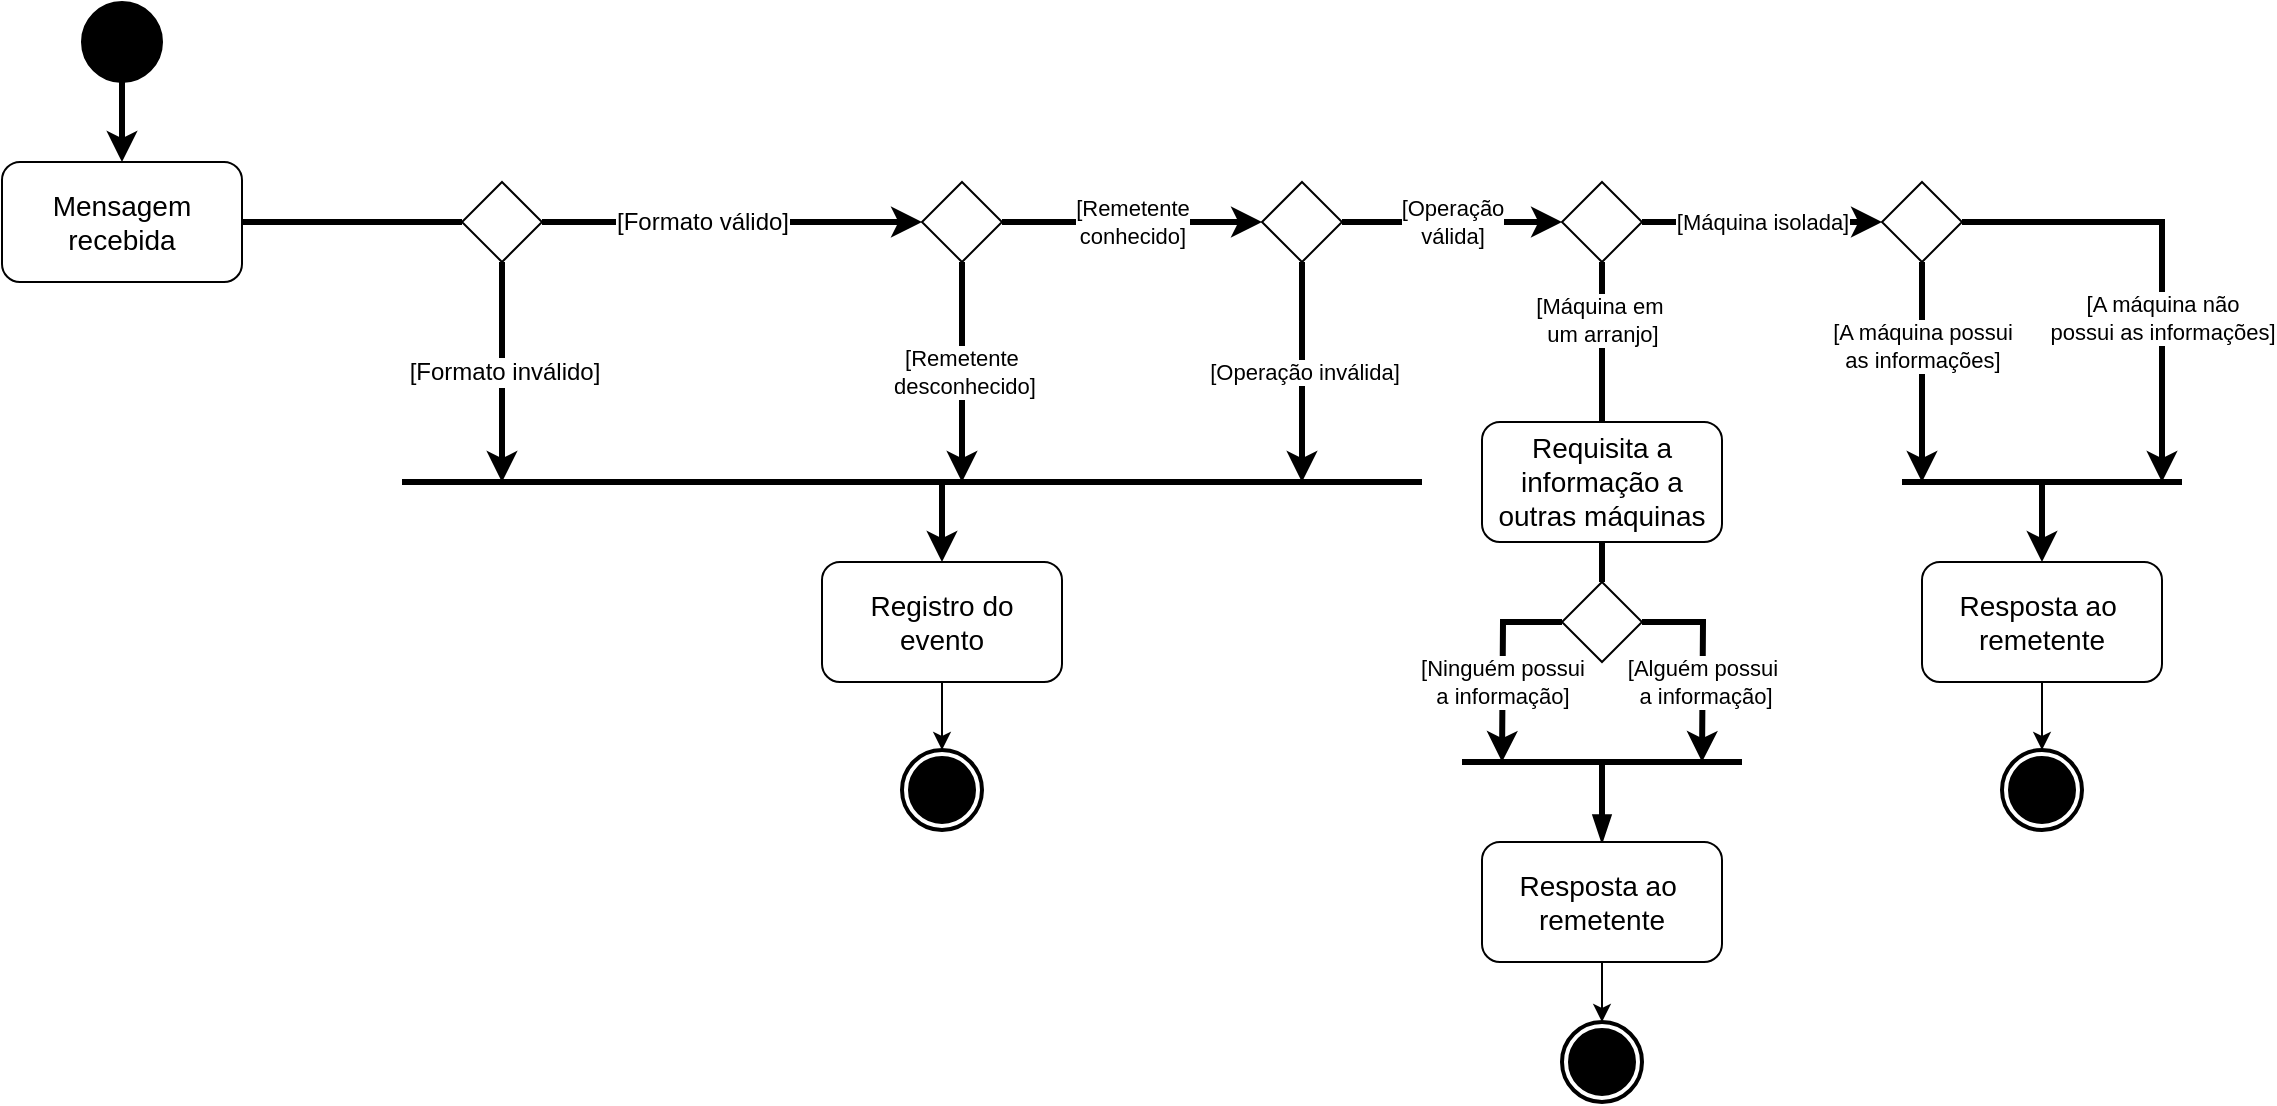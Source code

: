 <mxfile version="21.3.5" type="device">
  <diagram id="6a731a19-8d31-9384-78a2-239565b7b9f0" name="Page-1">
    <mxGraphModel dx="1404" dy="898" grid="1" gridSize="10" guides="1" tooltips="1" connect="1" arrows="1" fold="1" page="1" pageScale="1" pageWidth="1169" pageHeight="827" background="none" math="0" shadow="0">
      <root>
        <mxCell id="0" />
        <mxCell id="1" parent="0" />
        <mxCell id="jZNgXRMAR-QyzdiI5EhI-145" style="edgeStyle=orthogonalEdgeStyle;rounded=0;orthogonalLoop=1;jettySize=auto;html=1;entryX=0.5;entryY=0;entryDx=0;entryDy=0;strokeWidth=3;" edge="1" parent="1" source="jZNgXRMAR-QyzdiI5EhI-143" target="jZNgXRMAR-QyzdiI5EhI-144">
          <mxGeometry relative="1" as="geometry" />
        </mxCell>
        <mxCell id="jZNgXRMAR-QyzdiI5EhI-143" value="" style="ellipse;whiteSpace=wrap;html=1;aspect=fixed;strokeColor=#000000;fillColor=#000000;" vertex="1" parent="1">
          <mxGeometry x="80" y="40" width="40" height="40" as="geometry" />
        </mxCell>
        <mxCell id="jZNgXRMAR-QyzdiI5EhI-147" style="edgeStyle=orthogonalEdgeStyle;rounded=0;orthogonalLoop=1;jettySize=auto;html=1;entryX=0;entryY=0.5;entryDx=0;entryDy=0;strokeWidth=3;endArrow=none;endFill=0;" edge="1" parent="1" source="jZNgXRMAR-QyzdiI5EhI-144" target="jZNgXRMAR-QyzdiI5EhI-146">
          <mxGeometry relative="1" as="geometry" />
        </mxCell>
        <mxCell id="jZNgXRMAR-QyzdiI5EhI-144" value="Mensagem recebida" style="rounded=1;whiteSpace=wrap;html=1;fontSize=14;" vertex="1" parent="1">
          <mxGeometry x="40" y="120" width="120" height="60" as="geometry" />
        </mxCell>
        <mxCell id="jZNgXRMAR-QyzdiI5EhI-150" value="[Formato inválido]" style="edgeStyle=orthogonalEdgeStyle;rounded=0;orthogonalLoop=1;jettySize=auto;html=1;entryX=0.5;entryY=0;entryDx=0;entryDy=0;strokeWidth=3;fontSize=12;exitX=0.5;exitY=1;exitDx=0;exitDy=0;" edge="1" parent="1" source="jZNgXRMAR-QyzdiI5EhI-146">
          <mxGeometry relative="1" as="geometry">
            <mxPoint x="290" y="280" as="targetPoint" />
          </mxGeometry>
        </mxCell>
        <mxCell id="jZNgXRMAR-QyzdiI5EhI-152" value="[Formato válido]" style="edgeStyle=orthogonalEdgeStyle;rounded=0;orthogonalLoop=1;jettySize=auto;html=1;entryX=0;entryY=0.5;entryDx=0;entryDy=0;fontSize=12;strokeWidth=3;exitX=1;exitY=0.5;exitDx=0;exitDy=0;" edge="1" parent="1" source="jZNgXRMAR-QyzdiI5EhI-146" target="jZNgXRMAR-QyzdiI5EhI-155">
          <mxGeometry x="-0.158" relative="1" as="geometry">
            <mxPoint x="100" y="354" as="targetPoint" />
            <mxPoint as="offset" />
          </mxGeometry>
        </mxCell>
        <mxCell id="jZNgXRMAR-QyzdiI5EhI-146" value="" style="rhombus;whiteSpace=wrap;html=1;" vertex="1" parent="1">
          <mxGeometry x="270" y="130" width="40" height="40" as="geometry" />
        </mxCell>
        <mxCell id="jZNgXRMAR-QyzdiI5EhI-159" value="[Remetente&amp;nbsp;&lt;br&gt;desconhecido]" style="edgeStyle=orthogonalEdgeStyle;rounded=0;orthogonalLoop=1;jettySize=auto;html=1;entryX=0.5;entryY=0;entryDx=0;entryDy=0;strokeWidth=3;exitX=0.5;exitY=1;exitDx=0;exitDy=0;" edge="1" parent="1" source="jZNgXRMAR-QyzdiI5EhI-155">
          <mxGeometry relative="1" as="geometry">
            <mxPoint x="520" y="280" as="targetPoint" />
          </mxGeometry>
        </mxCell>
        <mxCell id="jZNgXRMAR-QyzdiI5EhI-162" value="[Remetente&lt;br&gt;conhecido]" style="edgeStyle=orthogonalEdgeStyle;rounded=0;orthogonalLoop=1;jettySize=auto;html=1;entryX=0;entryY=0.5;entryDx=0;entryDy=0;strokeWidth=3;exitX=1;exitY=0.5;exitDx=0;exitDy=0;" edge="1" parent="1" source="jZNgXRMAR-QyzdiI5EhI-155" target="jZNgXRMAR-QyzdiI5EhI-163">
          <mxGeometry relative="1" as="geometry">
            <mxPoint x="100" y="480" as="targetPoint" />
          </mxGeometry>
        </mxCell>
        <mxCell id="jZNgXRMAR-QyzdiI5EhI-155" value="" style="rhombus;whiteSpace=wrap;html=1;" vertex="1" parent="1">
          <mxGeometry x="500" y="130" width="40" height="40" as="geometry" />
        </mxCell>
        <mxCell id="jZNgXRMAR-QyzdiI5EhI-165" value="[Operação inválida]" style="edgeStyle=orthogonalEdgeStyle;rounded=0;orthogonalLoop=1;jettySize=auto;html=1;exitX=0.5;exitY=1;exitDx=0;exitDy=0;strokeWidth=3;" edge="1" parent="1" source="jZNgXRMAR-QyzdiI5EhI-163">
          <mxGeometry relative="1" as="geometry">
            <mxPoint x="690" y="280" as="targetPoint" />
          </mxGeometry>
        </mxCell>
        <mxCell id="jZNgXRMAR-QyzdiI5EhI-171" value="[Operação&lt;br&gt;válida]" style="edgeStyle=orthogonalEdgeStyle;rounded=0;orthogonalLoop=1;jettySize=auto;html=1;entryX=0;entryY=0.5;entryDx=0;entryDy=0;strokeWidth=3;exitX=1;exitY=0.5;exitDx=0;exitDy=0;" edge="1" parent="1" source="jZNgXRMAR-QyzdiI5EhI-163" target="jZNgXRMAR-QyzdiI5EhI-169">
          <mxGeometry relative="1" as="geometry">
            <Array as="points">
              <mxPoint x="770" y="150" />
              <mxPoint x="770" y="150" />
            </Array>
          </mxGeometry>
        </mxCell>
        <mxCell id="jZNgXRMAR-QyzdiI5EhI-163" value="" style="rhombus;whiteSpace=wrap;html=1;" vertex="1" parent="1">
          <mxGeometry x="670" y="130" width="40" height="40" as="geometry" />
        </mxCell>
        <mxCell id="jZNgXRMAR-QyzdiI5EhI-189" style="edgeStyle=orthogonalEdgeStyle;rounded=0;orthogonalLoop=1;jettySize=auto;html=1;endArrow=none;endFill=0;startArrow=classic;startFill=1;strokeWidth=3;" edge="1" parent="1" source="jZNgXRMAR-QyzdiI5EhI-164">
          <mxGeometry relative="1" as="geometry">
            <mxPoint x="510" y="280" as="targetPoint" />
          </mxGeometry>
        </mxCell>
        <mxCell id="jZNgXRMAR-QyzdiI5EhI-204" style="edgeStyle=orthogonalEdgeStyle;rounded=0;orthogonalLoop=1;jettySize=auto;html=1;entryX=0.5;entryY=0;entryDx=0;entryDy=0;" edge="1" parent="1" source="jZNgXRMAR-QyzdiI5EhI-164" target="jZNgXRMAR-QyzdiI5EhI-201">
          <mxGeometry relative="1" as="geometry" />
        </mxCell>
        <mxCell id="jZNgXRMAR-QyzdiI5EhI-164" value="Registro do&lt;br&gt;evento" style="rounded=1;whiteSpace=wrap;html=1;fontSize=14;" vertex="1" parent="1">
          <mxGeometry x="450" y="320" width="120" height="60" as="geometry" />
        </mxCell>
        <mxCell id="jZNgXRMAR-QyzdiI5EhI-173" value="[Máquina isolada]" style="edgeStyle=orthogonalEdgeStyle;rounded=0;orthogonalLoop=1;jettySize=auto;html=1;entryX=0;entryY=0.5;entryDx=0;entryDy=0;strokeWidth=3;fontSize=11;exitX=1;exitY=0.5;exitDx=0;exitDy=0;" edge="1" parent="1" source="jZNgXRMAR-QyzdiI5EhI-169" target="jZNgXRMAR-QyzdiI5EhI-176">
          <mxGeometry relative="1" as="geometry">
            <mxPoint x="280" y="620" as="targetPoint" />
          </mxGeometry>
        </mxCell>
        <mxCell id="jZNgXRMAR-QyzdiI5EhI-175" value="[Máquina em&amp;nbsp;&lt;br&gt;um arranjo]" style="edgeStyle=orthogonalEdgeStyle;rounded=0;orthogonalLoop=1;jettySize=auto;html=1;strokeWidth=3;exitX=0.5;exitY=1;exitDx=0;exitDy=0;entryX=0.5;entryY=0;entryDx=0;entryDy=0;" edge="1" parent="1" source="jZNgXRMAR-QyzdiI5EhI-169" target="jZNgXRMAR-QyzdiI5EhI-192">
          <mxGeometry x="-0.5" relative="1" as="geometry">
            <mxPoint x="840" y="310" as="targetPoint" />
            <Array as="points">
              <mxPoint x="840" y="270" />
              <mxPoint x="840" y="270" />
            </Array>
            <mxPoint y="-1" as="offset" />
          </mxGeometry>
        </mxCell>
        <mxCell id="jZNgXRMAR-QyzdiI5EhI-169" value="" style="rhombus;whiteSpace=wrap;html=1;" vertex="1" parent="1">
          <mxGeometry x="820" y="130" width="40" height="40" as="geometry" />
        </mxCell>
        <mxCell id="jZNgXRMAR-QyzdiI5EhI-179" value="[A máquina possui&lt;br&gt;as informações]" style="edgeStyle=orthogonalEdgeStyle;rounded=0;orthogonalLoop=1;jettySize=auto;html=1;strokeWidth=3;exitX=0.5;exitY=1;exitDx=0;exitDy=0;" edge="1" parent="1" source="jZNgXRMAR-QyzdiI5EhI-176">
          <mxGeometry x="-0.25" relative="1" as="geometry">
            <mxPoint x="960" y="270" as="sourcePoint" />
            <mxPoint x="1000" y="280" as="targetPoint" />
            <Array as="points">
              <mxPoint x="1000" y="260" />
              <mxPoint x="1000" y="260" />
            </Array>
            <mxPoint as="offset" />
          </mxGeometry>
        </mxCell>
        <mxCell id="jZNgXRMAR-QyzdiI5EhI-182" value="[A máquina não&lt;br&gt;possui as informações]" style="edgeStyle=orthogonalEdgeStyle;rounded=0;orthogonalLoop=1;jettySize=auto;html=1;strokeWidth=3;exitX=1;exitY=0.5;exitDx=0;exitDy=0;" edge="1" parent="1" source="jZNgXRMAR-QyzdiI5EhI-176">
          <mxGeometry x="0.286" relative="1" as="geometry">
            <mxPoint x="1120" y="280" as="targetPoint" />
            <Array as="points">
              <mxPoint x="1120" y="150" />
            </Array>
            <mxPoint as="offset" />
          </mxGeometry>
        </mxCell>
        <mxCell id="jZNgXRMAR-QyzdiI5EhI-176" value="" style="rhombus;whiteSpace=wrap;html=1;" vertex="1" parent="1">
          <mxGeometry x="980" y="130" width="40" height="40" as="geometry" />
        </mxCell>
        <mxCell id="jZNgXRMAR-QyzdiI5EhI-183" style="edgeStyle=orthogonalEdgeStyle;rounded=0;orthogonalLoop=1;jettySize=auto;html=1;strokeWidth=3;endArrow=none;endFill=0;startArrow=classic;startFill=1;" edge="1" parent="1" source="jZNgXRMAR-QyzdiI5EhI-178">
          <mxGeometry relative="1" as="geometry">
            <mxPoint x="1060" y="280" as="targetPoint" />
          </mxGeometry>
        </mxCell>
        <mxCell id="jZNgXRMAR-QyzdiI5EhI-210" style="edgeStyle=orthogonalEdgeStyle;rounded=0;orthogonalLoop=1;jettySize=auto;html=1;entryX=0.5;entryY=0;entryDx=0;entryDy=0;" edge="1" parent="1" source="jZNgXRMAR-QyzdiI5EhI-178" target="jZNgXRMAR-QyzdiI5EhI-208">
          <mxGeometry relative="1" as="geometry" />
        </mxCell>
        <mxCell id="jZNgXRMAR-QyzdiI5EhI-178" value="Resposta ao&amp;nbsp;&lt;br&gt;remetente" style="rounded=1;whiteSpace=wrap;html=1;fontSize=14;" vertex="1" parent="1">
          <mxGeometry x="1000" y="320" width="120" height="60" as="geometry" />
        </mxCell>
        <mxCell id="jZNgXRMAR-QyzdiI5EhI-181" value="" style="endArrow=none;html=1;rounded=0;strokeWidth=3;" edge="1" parent="1">
          <mxGeometry width="50" height="50" relative="1" as="geometry">
            <mxPoint x="990" y="280" as="sourcePoint" />
            <mxPoint x="1130" y="280" as="targetPoint" />
          </mxGeometry>
        </mxCell>
        <mxCell id="jZNgXRMAR-QyzdiI5EhI-188" value="" style="endArrow=none;html=1;rounded=0;strokeWidth=3;" edge="1" parent="1">
          <mxGeometry width="50" height="50" relative="1" as="geometry">
            <mxPoint x="240" y="280" as="sourcePoint" />
            <mxPoint x="750" y="280" as="targetPoint" />
          </mxGeometry>
        </mxCell>
        <mxCell id="jZNgXRMAR-QyzdiI5EhI-194" style="edgeStyle=orthogonalEdgeStyle;rounded=0;orthogonalLoop=1;jettySize=auto;html=1;entryX=0.5;entryY=0;entryDx=0;entryDy=0;endArrow=none;endFill=0;strokeWidth=3;" edge="1" parent="1" source="jZNgXRMAR-QyzdiI5EhI-192" target="jZNgXRMAR-QyzdiI5EhI-193">
          <mxGeometry relative="1" as="geometry">
            <mxPoint x="840" y="410" as="targetPoint" />
          </mxGeometry>
        </mxCell>
        <mxCell id="jZNgXRMAR-QyzdiI5EhI-192" value="Requisita a informação a outras máquinas" style="rounded=1;whiteSpace=wrap;html=1;fontSize=14;" vertex="1" parent="1">
          <mxGeometry x="780" y="250" width="120" height="60" as="geometry" />
        </mxCell>
        <mxCell id="jZNgXRMAR-QyzdiI5EhI-198" value="[Ninguém possui&lt;br&gt;a informação]" style="edgeStyle=orthogonalEdgeStyle;rounded=0;orthogonalLoop=1;jettySize=auto;html=1;strokeWidth=3;" edge="1" parent="1" source="jZNgXRMAR-QyzdiI5EhI-193">
          <mxGeometry x="0.196" relative="1" as="geometry">
            <mxPoint x="790" y="420" as="targetPoint" />
            <mxPoint as="offset" />
          </mxGeometry>
        </mxCell>
        <mxCell id="jZNgXRMAR-QyzdiI5EhI-199" value="[Alguém possui&lt;br&gt;&amp;nbsp;a informação]" style="edgeStyle=orthogonalEdgeStyle;rounded=0;orthogonalLoop=1;jettySize=auto;html=1;strokeWidth=3;" edge="1" parent="1" source="jZNgXRMAR-QyzdiI5EhI-193">
          <mxGeometry x="0.204" relative="1" as="geometry">
            <mxPoint x="890" y="420" as="targetPoint" />
            <mxPoint as="offset" />
          </mxGeometry>
        </mxCell>
        <mxCell id="jZNgXRMAR-QyzdiI5EhI-193" value="" style="rhombus;whiteSpace=wrap;html=1;" vertex="1" parent="1">
          <mxGeometry x="820" y="330" width="40" height="40" as="geometry" />
        </mxCell>
        <mxCell id="jZNgXRMAR-QyzdiI5EhI-200" style="edgeStyle=orthogonalEdgeStyle;rounded=0;orthogonalLoop=1;jettySize=auto;html=1;strokeWidth=3;endArrow=none;endFill=0;startArrow=blockThin;startFill=1;" edge="1" parent="1" source="jZNgXRMAR-QyzdiI5EhI-196">
          <mxGeometry relative="1" as="geometry">
            <mxPoint x="840" y="420" as="targetPoint" />
          </mxGeometry>
        </mxCell>
        <mxCell id="jZNgXRMAR-QyzdiI5EhI-207" style="edgeStyle=orthogonalEdgeStyle;rounded=0;orthogonalLoop=1;jettySize=auto;html=1;entryX=0.5;entryY=0;entryDx=0;entryDy=0;" edge="1" parent="1" source="jZNgXRMAR-QyzdiI5EhI-196" target="jZNgXRMAR-QyzdiI5EhI-205">
          <mxGeometry relative="1" as="geometry" />
        </mxCell>
        <mxCell id="jZNgXRMAR-QyzdiI5EhI-196" value="Resposta ao&amp;nbsp;&lt;br&gt;remetente" style="rounded=1;whiteSpace=wrap;html=1;fontSize=14;" vertex="1" parent="1">
          <mxGeometry x="780" y="460" width="120" height="60" as="geometry" />
        </mxCell>
        <mxCell id="jZNgXRMAR-QyzdiI5EhI-197" value="" style="endArrow=none;html=1;rounded=0;strokeWidth=3;" edge="1" parent="1">
          <mxGeometry width="50" height="50" relative="1" as="geometry">
            <mxPoint x="770" y="420" as="sourcePoint" />
            <mxPoint x="910" y="420" as="targetPoint" />
          </mxGeometry>
        </mxCell>
        <mxCell id="jZNgXRMAR-QyzdiI5EhI-201" value="" style="ellipse;whiteSpace=wrap;html=1;aspect=fixed;strokeColor=#000000;fillColor=#FFFFFF;strokeWidth=2;" vertex="1" parent="1">
          <mxGeometry x="490" y="414" width="40" height="40" as="geometry" />
        </mxCell>
        <mxCell id="jZNgXRMAR-QyzdiI5EhI-202" value="" style="ellipse;whiteSpace=wrap;html=1;aspect=fixed;strokeColor=#000000;fillColor=#000000;" vertex="1" parent="1">
          <mxGeometry x="493.5" y="417.5" width="33" height="33" as="geometry" />
        </mxCell>
        <mxCell id="jZNgXRMAR-QyzdiI5EhI-205" value="" style="ellipse;whiteSpace=wrap;html=1;aspect=fixed;strokeColor=#000000;fillColor=#FFFFFF;strokeWidth=2;" vertex="1" parent="1">
          <mxGeometry x="820" y="550" width="40" height="40" as="geometry" />
        </mxCell>
        <mxCell id="jZNgXRMAR-QyzdiI5EhI-206" value="" style="ellipse;whiteSpace=wrap;html=1;aspect=fixed;strokeColor=#000000;fillColor=#000000;" vertex="1" parent="1">
          <mxGeometry x="823.5" y="553.5" width="33" height="33" as="geometry" />
        </mxCell>
        <mxCell id="jZNgXRMAR-QyzdiI5EhI-208" value="" style="ellipse;whiteSpace=wrap;html=1;aspect=fixed;strokeColor=#000000;fillColor=#FFFFFF;strokeWidth=2;" vertex="1" parent="1">
          <mxGeometry x="1040" y="414" width="40" height="40" as="geometry" />
        </mxCell>
        <mxCell id="jZNgXRMAR-QyzdiI5EhI-209" value="" style="ellipse;whiteSpace=wrap;html=1;aspect=fixed;strokeColor=#000000;fillColor=#000000;" vertex="1" parent="1">
          <mxGeometry x="1043.5" y="417.5" width="33" height="33" as="geometry" />
        </mxCell>
      </root>
    </mxGraphModel>
  </diagram>
</mxfile>

